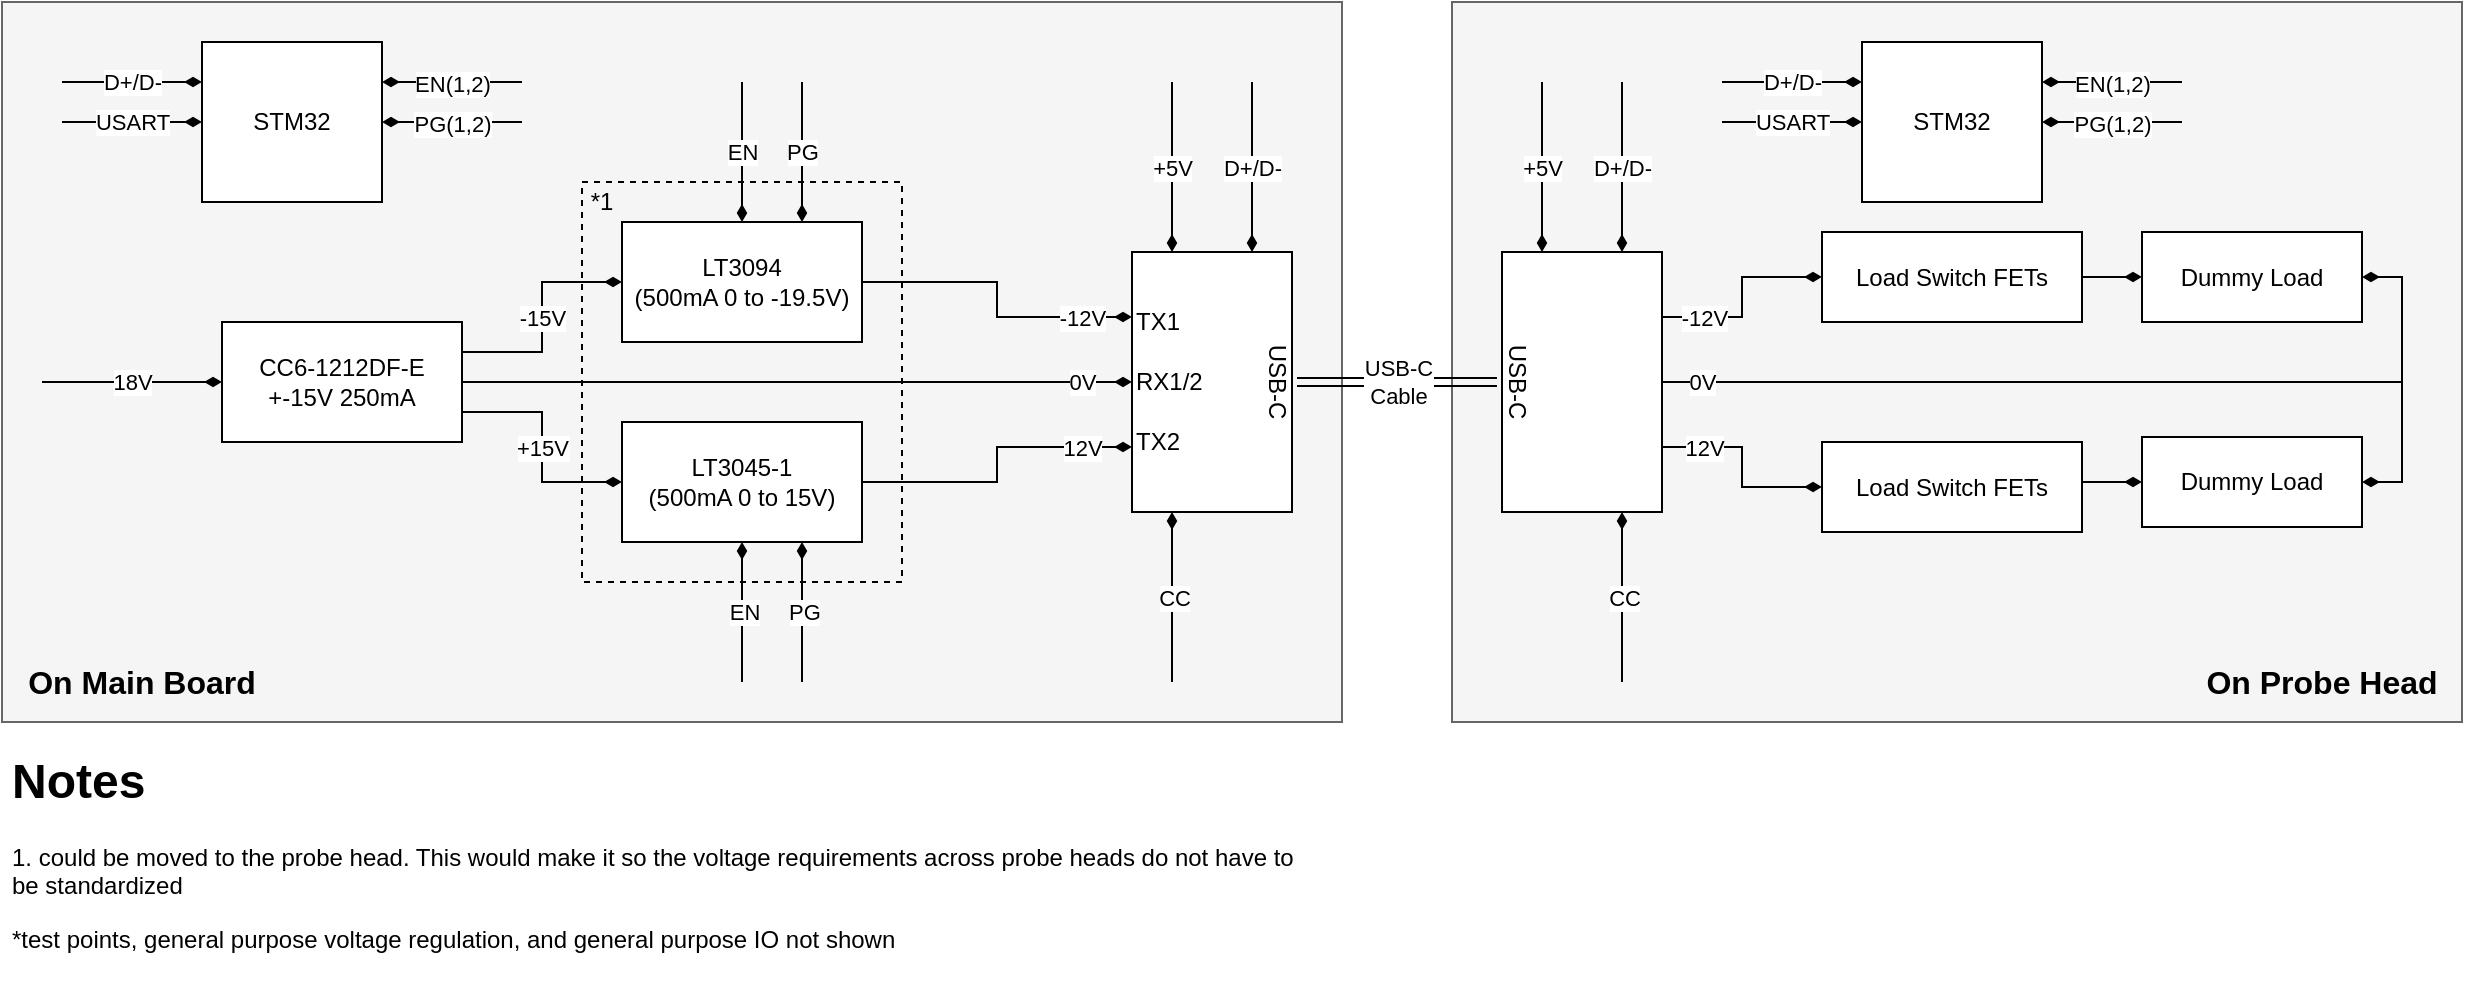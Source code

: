 <mxfile version="13.0.3" type="device"><diagram id="9rSDFNbwbsj424R3f60j" name="Page-1"><mxGraphModel dx="2272" dy="822" grid="1" gridSize="10" guides="1" tooltips="1" connect="1" arrows="1" fold="1" page="1" pageScale="1" pageWidth="850" pageHeight="1100" math="0" shadow="0"><root><mxCell id="0"/><mxCell id="1" parent="0"/><mxCell id="yo34tPnphZ9ZXaalyT4d-73" value="" style="rounded=0;whiteSpace=wrap;html=1;fillColor=#f5f5f5;strokeColor=#666666;fontColor=#333333;" vertex="1" parent="1"><mxGeometry x="585" y="180" width="505" height="360" as="geometry"/></mxCell><mxCell id="yo34tPnphZ9ZXaalyT4d-70" value="" style="rounded=0;whiteSpace=wrap;html=1;fillColor=#f5f5f5;strokeColor=#666666;fontColor=#333333;" vertex="1" parent="1"><mxGeometry x="-140" y="180" width="670" height="360" as="geometry"/></mxCell><mxCell id="yo34tPnphZ9ZXaalyT4d-9" value="" style="rounded=0;whiteSpace=wrap;html=1;dashed=1;fillColor=none;" vertex="1" parent="1"><mxGeometry x="150" y="270" width="160" height="200" as="geometry"/></mxCell><mxCell id="yo34tPnphZ9ZXaalyT4d-14" value="-15V" style="edgeStyle=orthogonalEdgeStyle;rounded=0;orthogonalLoop=1;jettySize=auto;html=1;exitX=0;exitY=0.5;exitDx=0;exitDy=0;entryX=1;entryY=0.25;entryDx=0;entryDy=0;startArrow=diamondThin;startFill=1;endArrow=none;endFill=0;" edge="1" parent="1" source="yo34tPnphZ9ZXaalyT4d-1" target="yo34tPnphZ9ZXaalyT4d-6"><mxGeometry relative="1" as="geometry"/></mxCell><mxCell id="yo34tPnphZ9ZXaalyT4d-16" value="EN" style="edgeStyle=orthogonalEdgeStyle;rounded=0;orthogonalLoop=1;jettySize=auto;html=1;exitX=0.5;exitY=0;exitDx=0;exitDy=0;startArrow=diamondThin;startFill=1;endArrow=none;endFill=0;" edge="1" parent="1" source="yo34tPnphZ9ZXaalyT4d-1"><mxGeometry relative="1" as="geometry"><mxPoint x="230" y="220" as="targetPoint"/></mxGeometry></mxCell><mxCell id="yo34tPnphZ9ZXaalyT4d-30" value="PG" style="edgeStyle=orthogonalEdgeStyle;rounded=0;orthogonalLoop=1;jettySize=auto;html=1;exitX=0.75;exitY=0;exitDx=0;exitDy=0;startArrow=diamondThin;startFill=1;endArrow=none;endFill=0;" edge="1" parent="1" source="yo34tPnphZ9ZXaalyT4d-1"><mxGeometry relative="1" as="geometry"><mxPoint x="260" y="220" as="targetPoint"/></mxGeometry></mxCell><mxCell id="yo34tPnphZ9ZXaalyT4d-1" value="LT3094&lt;br&gt;(500mA 0 to -19.5V)" style="rounded=0;whiteSpace=wrap;html=1;" vertex="1" parent="1"><mxGeometry x="170" y="290" width="120" height="60" as="geometry"/></mxCell><mxCell id="yo34tPnphZ9ZXaalyT4d-15" value="+15V" style="edgeStyle=orthogonalEdgeStyle;rounded=0;orthogonalLoop=1;jettySize=auto;html=1;exitX=0;exitY=0.5;exitDx=0;exitDy=0;entryX=1;entryY=0.75;entryDx=0;entryDy=0;startArrow=diamondThin;startFill=1;endArrow=none;endFill=0;" edge="1" parent="1" source="yo34tPnphZ9ZXaalyT4d-3" target="yo34tPnphZ9ZXaalyT4d-6"><mxGeometry relative="1" as="geometry"/></mxCell><mxCell id="yo34tPnphZ9ZXaalyT4d-18" value="EN" style="edgeStyle=orthogonalEdgeStyle;rounded=0;orthogonalLoop=1;jettySize=auto;html=1;exitX=0.5;exitY=1;exitDx=0;exitDy=0;startArrow=diamondThin;startFill=1;endArrow=none;endFill=0;" edge="1" parent="1" source="yo34tPnphZ9ZXaalyT4d-3"><mxGeometry relative="1" as="geometry"><mxPoint x="230" y="520" as="targetPoint"/></mxGeometry></mxCell><mxCell id="yo34tPnphZ9ZXaalyT4d-31" value="PG" style="edgeStyle=orthogonalEdgeStyle;rounded=0;orthogonalLoop=1;jettySize=auto;html=1;exitX=0.75;exitY=1;exitDx=0;exitDy=0;startArrow=diamondThin;startFill=1;endArrow=none;endFill=0;" edge="1" parent="1" source="yo34tPnphZ9ZXaalyT4d-3"><mxGeometry relative="1" as="geometry"><mxPoint x="260" y="520" as="targetPoint"/></mxGeometry></mxCell><mxCell id="yo34tPnphZ9ZXaalyT4d-3" value="LT3045-1&lt;br&gt;(500mA 0 to 15V)" style="rounded=0;whiteSpace=wrap;html=1;" vertex="1" parent="1"><mxGeometry x="170" y="390" width="120" height="60" as="geometry"/></mxCell><mxCell id="yo34tPnphZ9ZXaalyT4d-20" value="0V" style="edgeStyle=orthogonalEdgeStyle;rounded=0;orthogonalLoop=1;jettySize=auto;html=1;exitX=0;exitY=0.5;exitDx=0;exitDy=0;entryX=1;entryY=0.5;entryDx=0;entryDy=0;startArrow=diamondThin;startFill=1;endArrow=none;endFill=0;" edge="1" parent="1" source="yo34tPnphZ9ZXaalyT4d-4" target="yo34tPnphZ9ZXaalyT4d-6"><mxGeometry x="-0.851" relative="1" as="geometry"><mxPoint as="offset"/></mxGeometry></mxCell><mxCell id="yo34tPnphZ9ZXaalyT4d-22" value="-12V" style="edgeStyle=orthogonalEdgeStyle;rounded=0;orthogonalLoop=1;jettySize=auto;html=1;exitX=0;exitY=0.25;exitDx=0;exitDy=0;startArrow=diamondThin;startFill=1;endArrow=none;endFill=0;" edge="1" parent="1" source="yo34tPnphZ9ZXaalyT4d-4" target="yo34tPnphZ9ZXaalyT4d-1"><mxGeometry x="-0.672" relative="1" as="geometry"><mxPoint as="offset"/></mxGeometry></mxCell><mxCell id="yo34tPnphZ9ZXaalyT4d-23" value="12V" style="edgeStyle=orthogonalEdgeStyle;rounded=0;orthogonalLoop=1;jettySize=auto;html=1;exitX=0;exitY=0.75;exitDx=0;exitDy=0;entryX=1;entryY=0.5;entryDx=0;entryDy=0;startArrow=diamondThin;startFill=1;endArrow=none;endFill=0;" edge="1" parent="1" source="yo34tPnphZ9ZXaalyT4d-4" target="yo34tPnphZ9ZXaalyT4d-3"><mxGeometry x="-0.672" relative="1" as="geometry"><mxPoint as="offset"/></mxGeometry></mxCell><mxCell id="yo34tPnphZ9ZXaalyT4d-27" value="+5V" style="edgeStyle=orthogonalEdgeStyle;rounded=0;orthogonalLoop=1;jettySize=auto;html=1;exitX=0.25;exitY=0;exitDx=0;exitDy=0;startArrow=diamondThin;startFill=1;endArrow=none;endFill=0;" edge="1" parent="1" source="yo34tPnphZ9ZXaalyT4d-4"><mxGeometry relative="1" as="geometry"><mxPoint x="445" y="220" as="targetPoint"/></mxGeometry></mxCell><mxCell id="yo34tPnphZ9ZXaalyT4d-28" value="D+/D-" style="edgeStyle=orthogonalEdgeStyle;rounded=0;orthogonalLoop=1;jettySize=auto;html=1;exitX=0.75;exitY=0;exitDx=0;exitDy=0;startArrow=diamondThin;startFill=1;endArrow=none;endFill=0;" edge="1" parent="1" source="yo34tPnphZ9ZXaalyT4d-4"><mxGeometry relative="1" as="geometry"><mxPoint x="485" y="220" as="targetPoint"/></mxGeometry></mxCell><mxCell id="yo34tPnphZ9ZXaalyT4d-29" value="CC" style="edgeStyle=orthogonalEdgeStyle;rounded=0;orthogonalLoop=1;jettySize=auto;html=1;exitX=0.25;exitY=1;exitDx=0;exitDy=0;startArrow=diamondThin;startFill=1;endArrow=none;endFill=0;" edge="1" parent="1" source="yo34tPnphZ9ZXaalyT4d-4"><mxGeometry relative="1" as="geometry"><mxPoint x="445" y="520" as="targetPoint"/></mxGeometry></mxCell><mxCell id="yo34tPnphZ9ZXaalyT4d-4" value="" style="rounded=0;whiteSpace=wrap;html=1;" vertex="1" parent="1"><mxGeometry x="425" y="305" width="80" height="130" as="geometry"/></mxCell><mxCell id="yo34tPnphZ9ZXaalyT4d-8" value="18V" style="edgeStyle=orthogonalEdgeStyle;rounded=0;orthogonalLoop=1;jettySize=auto;html=1;exitX=0;exitY=0.5;exitDx=0;exitDy=0;startArrow=diamondThin;startFill=1;endArrow=none;endFill=0;" edge="1" parent="1" source="yo34tPnphZ9ZXaalyT4d-6"><mxGeometry relative="1" as="geometry"><mxPoint x="-120" y="370" as="targetPoint"/></mxGeometry></mxCell><mxCell id="yo34tPnphZ9ZXaalyT4d-6" value="CC6-1212DF-E&lt;br&gt;+-15V 250mA" style="rounded=0;whiteSpace=wrap;html=1;" vertex="1" parent="1"><mxGeometry x="-30" y="340" width="120" height="60" as="geometry"/></mxCell><mxCell id="yo34tPnphZ9ZXaalyT4d-24" value="TX1" style="text;html=1;strokeColor=none;fillColor=none;align=left;verticalAlign=middle;whiteSpace=wrap;rounded=0;dashed=1;" vertex="1" parent="1"><mxGeometry x="425" y="330" width="40" height="20" as="geometry"/></mxCell><mxCell id="yo34tPnphZ9ZXaalyT4d-25" value="TX2" style="text;html=1;strokeColor=none;fillColor=none;align=left;verticalAlign=middle;whiteSpace=wrap;rounded=0;dashed=1;" vertex="1" parent="1"><mxGeometry x="425" y="390" width="40" height="20" as="geometry"/></mxCell><mxCell id="yo34tPnphZ9ZXaalyT4d-26" value="RX1/2" style="text;html=1;strokeColor=none;fillColor=none;align=left;verticalAlign=middle;whiteSpace=wrap;rounded=0;dashed=1;" vertex="1" parent="1"><mxGeometry x="425" y="360" width="40" height="20" as="geometry"/></mxCell><mxCell id="yo34tPnphZ9ZXaalyT4d-32" value="USB-C" style="text;html=1;strokeColor=none;fillColor=none;align=center;verticalAlign=middle;whiteSpace=wrap;rounded=0;dashed=1;rotation=90;" vertex="1" parent="1"><mxGeometry x="460" y="360" width="75" height="20" as="geometry"/></mxCell><mxCell id="yo34tPnphZ9ZXaalyT4d-47" value="D+/D-" style="edgeStyle=orthogonalEdgeStyle;rounded=0;orthogonalLoop=1;jettySize=auto;html=1;exitX=0.75;exitY=0;exitDx=0;exitDy=0;startArrow=diamondThin;startFill=1;endArrow=none;endFill=0;" edge="1" parent="1" source="yo34tPnphZ9ZXaalyT4d-34"><mxGeometry relative="1" as="geometry"><mxPoint x="670" y="220" as="targetPoint"/></mxGeometry></mxCell><mxCell id="yo34tPnphZ9ZXaalyT4d-48" value="+5V" style="edgeStyle=orthogonalEdgeStyle;rounded=0;orthogonalLoop=1;jettySize=auto;html=1;exitX=0.25;exitY=0;exitDx=0;exitDy=0;startArrow=diamondThin;startFill=1;endArrow=none;endFill=0;" edge="1" parent="1" source="yo34tPnphZ9ZXaalyT4d-34"><mxGeometry relative="1" as="geometry"><mxPoint x="630" y="220" as="targetPoint"/></mxGeometry></mxCell><mxCell id="yo34tPnphZ9ZXaalyT4d-49" value="CC" style="edgeStyle=orthogonalEdgeStyle;rounded=0;orthogonalLoop=1;jettySize=auto;html=1;exitX=0.75;exitY=1;exitDx=0;exitDy=0;startArrow=diamondThin;startFill=1;endArrow=none;endFill=0;" edge="1" parent="1" source="yo34tPnphZ9ZXaalyT4d-34"><mxGeometry relative="1" as="geometry"><mxPoint x="670" y="520" as="targetPoint"/></mxGeometry></mxCell><mxCell id="yo34tPnphZ9ZXaalyT4d-34" value="" style="rounded=0;whiteSpace=wrap;html=1;" vertex="1" parent="1"><mxGeometry x="610" y="305" width="80" height="130" as="geometry"/></mxCell><mxCell id="yo34tPnphZ9ZXaalyT4d-35" value="USB-C" style="text;html=1;strokeColor=none;fillColor=none;align=center;verticalAlign=middle;whiteSpace=wrap;rounded=0;dashed=1;rotation=90;" vertex="1" parent="1"><mxGeometry x="580" y="360" width="75" height="20" as="geometry"/></mxCell><mxCell id="yo34tPnphZ9ZXaalyT4d-38" value="EN(1,2)" style="edgeStyle=orthogonalEdgeStyle;rounded=0;orthogonalLoop=1;jettySize=auto;html=1;exitX=1;exitY=0.25;exitDx=0;exitDy=0;startArrow=diamondThin;startFill=1;endArrow=none;endFill=0;" edge="1" parent="1" source="yo34tPnphZ9ZXaalyT4d-37"><mxGeometry relative="1" as="geometry"><mxPoint x="120" y="220" as="targetPoint"/></mxGeometry></mxCell><mxCell id="yo34tPnphZ9ZXaalyT4d-39" value="PG(1,2)" style="edgeStyle=orthogonalEdgeStyle;rounded=0;orthogonalLoop=1;jettySize=auto;html=1;exitX=1;exitY=0.5;exitDx=0;exitDy=0;startArrow=diamondThin;startFill=1;endArrow=none;endFill=0;" edge="1" parent="1" source="yo34tPnphZ9ZXaalyT4d-37"><mxGeometry relative="1" as="geometry"><mxPoint x="120" y="240" as="targetPoint"/></mxGeometry></mxCell><mxCell id="yo34tPnphZ9ZXaalyT4d-40" value="D+/D-" style="edgeStyle=orthogonalEdgeStyle;rounded=0;orthogonalLoop=1;jettySize=auto;html=1;exitX=0;exitY=0.25;exitDx=0;exitDy=0;startArrow=diamondThin;startFill=1;endArrow=none;endFill=0;" edge="1" parent="1" source="yo34tPnphZ9ZXaalyT4d-37"><mxGeometry relative="1" as="geometry"><mxPoint x="-110" y="220" as="targetPoint"/></mxGeometry></mxCell><mxCell id="yo34tPnphZ9ZXaalyT4d-41" value="USART" style="edgeStyle=orthogonalEdgeStyle;rounded=0;orthogonalLoop=1;jettySize=auto;html=1;exitX=0;exitY=0.5;exitDx=0;exitDy=0;startArrow=diamondThin;startFill=1;endArrow=none;endFill=0;" edge="1" parent="1" source="yo34tPnphZ9ZXaalyT4d-37"><mxGeometry relative="1" as="geometry"><mxPoint x="-110" y="240" as="targetPoint"/></mxGeometry></mxCell><mxCell id="yo34tPnphZ9ZXaalyT4d-37" value="STM32" style="rounded=0;whiteSpace=wrap;html=1;" vertex="1" parent="1"><mxGeometry x="-40" y="200" width="90" height="80" as="geometry"/></mxCell><mxCell id="yo34tPnphZ9ZXaalyT4d-42" value="EN(1,2)" style="edgeStyle=orthogonalEdgeStyle;rounded=0;orthogonalLoop=1;jettySize=auto;html=1;exitX=1;exitY=0.25;exitDx=0;exitDy=0;startArrow=diamondThin;startFill=1;endArrow=none;endFill=0;" edge="1" parent="1" source="yo34tPnphZ9ZXaalyT4d-46"><mxGeometry relative="1" as="geometry"><mxPoint x="950" y="220" as="targetPoint"/></mxGeometry></mxCell><mxCell id="yo34tPnphZ9ZXaalyT4d-43" value="PG(1,2)" style="edgeStyle=orthogonalEdgeStyle;rounded=0;orthogonalLoop=1;jettySize=auto;html=1;exitX=1;exitY=0.5;exitDx=0;exitDy=0;startArrow=diamondThin;startFill=1;endArrow=none;endFill=0;" edge="1" parent="1" source="yo34tPnphZ9ZXaalyT4d-46"><mxGeometry relative="1" as="geometry"><mxPoint x="950" y="240" as="targetPoint"/></mxGeometry></mxCell><mxCell id="yo34tPnphZ9ZXaalyT4d-44" value="D+/D-" style="edgeStyle=orthogonalEdgeStyle;rounded=0;orthogonalLoop=1;jettySize=auto;html=1;exitX=0;exitY=0.25;exitDx=0;exitDy=0;startArrow=diamondThin;startFill=1;endArrow=none;endFill=0;" edge="1" parent="1" source="yo34tPnphZ9ZXaalyT4d-46"><mxGeometry relative="1" as="geometry"><mxPoint x="720" y="220" as="targetPoint"/></mxGeometry></mxCell><mxCell id="yo34tPnphZ9ZXaalyT4d-45" value="USART" style="edgeStyle=orthogonalEdgeStyle;rounded=0;orthogonalLoop=1;jettySize=auto;html=1;exitX=0;exitY=0.5;exitDx=0;exitDy=0;startArrow=diamondThin;startFill=1;endArrow=none;endFill=0;" edge="1" parent="1" source="yo34tPnphZ9ZXaalyT4d-46"><mxGeometry relative="1" as="geometry"><mxPoint x="720" y="240" as="targetPoint"/></mxGeometry></mxCell><mxCell id="yo34tPnphZ9ZXaalyT4d-46" value="STM32" style="rounded=0;whiteSpace=wrap;html=1;" vertex="1" parent="1"><mxGeometry x="790" y="200" width="90" height="80" as="geometry"/></mxCell><mxCell id="yo34tPnphZ9ZXaalyT4d-55" value="-12V" style="edgeStyle=orthogonalEdgeStyle;rounded=0;orthogonalLoop=1;jettySize=auto;html=1;exitX=0;exitY=0.5;exitDx=0;exitDy=0;entryX=1;entryY=0.25;entryDx=0;entryDy=0;startArrow=diamondThin;startFill=1;endArrow=none;endFill=0;" edge="1" parent="1" source="yo34tPnphZ9ZXaalyT4d-51" target="yo34tPnphZ9ZXaalyT4d-34"><mxGeometry x="0.579" relative="1" as="geometry"><mxPoint as="offset"/></mxGeometry></mxCell><mxCell id="yo34tPnphZ9ZXaalyT4d-51" value="Load Switch FETs" style="rounded=0;whiteSpace=wrap;html=1;" vertex="1" parent="1"><mxGeometry x="770" y="295" width="130" height="45" as="geometry"/></mxCell><mxCell id="yo34tPnphZ9ZXaalyT4d-56" value="12V" style="edgeStyle=orthogonalEdgeStyle;rounded=0;orthogonalLoop=1;jettySize=auto;html=1;exitX=0;exitY=0.5;exitDx=0;exitDy=0;entryX=1;entryY=0.75;entryDx=0;entryDy=0;startArrow=diamondThin;startFill=1;endArrow=none;endFill=0;" edge="1" parent="1" source="yo34tPnphZ9ZXaalyT4d-53" target="yo34tPnphZ9ZXaalyT4d-34"><mxGeometry x="0.579" relative="1" as="geometry"><mxPoint as="offset"/></mxGeometry></mxCell><mxCell id="yo34tPnphZ9ZXaalyT4d-53" value="Load Switch FETs" style="rounded=0;whiteSpace=wrap;html=1;" vertex="1" parent="1"><mxGeometry x="770" y="400" width="130" height="45" as="geometry"/></mxCell><mxCell id="yo34tPnphZ9ZXaalyT4d-59" style="edgeStyle=orthogonalEdgeStyle;rounded=0;orthogonalLoop=1;jettySize=auto;html=1;exitX=0;exitY=0.5;exitDx=0;exitDy=0;entryX=1;entryY=0.5;entryDx=0;entryDy=0;startArrow=diamondThin;startFill=1;endArrow=none;endFill=0;" edge="1" parent="1" source="yo34tPnphZ9ZXaalyT4d-58" target="yo34tPnphZ9ZXaalyT4d-51"><mxGeometry relative="1" as="geometry"/></mxCell><mxCell id="yo34tPnphZ9ZXaalyT4d-63" style="edgeStyle=orthogonalEdgeStyle;rounded=0;orthogonalLoop=1;jettySize=auto;html=1;exitX=1;exitY=0.5;exitDx=0;exitDy=0;entryX=1;entryY=0.5;entryDx=0;entryDy=0;startArrow=diamondThin;startFill=1;endArrow=none;endFill=0;" edge="1" parent="1" source="yo34tPnphZ9ZXaalyT4d-58" target="yo34tPnphZ9ZXaalyT4d-34"><mxGeometry relative="1" as="geometry"/></mxCell><mxCell id="yo34tPnphZ9ZXaalyT4d-58" value="Dummy Load" style="rounded=0;whiteSpace=wrap;html=1;" vertex="1" parent="1"><mxGeometry x="930" y="295" width="110" height="45" as="geometry"/></mxCell><mxCell id="yo34tPnphZ9ZXaalyT4d-61" style="edgeStyle=orthogonalEdgeStyle;rounded=0;orthogonalLoop=1;jettySize=auto;html=1;exitX=0;exitY=0.5;exitDx=0;exitDy=0;entryX=1;entryY=0.5;entryDx=0;entryDy=0;startArrow=diamondThin;startFill=1;endArrow=none;endFill=0;" edge="1" parent="1" source="yo34tPnphZ9ZXaalyT4d-60" target="yo34tPnphZ9ZXaalyT4d-53"><mxGeometry relative="1" as="geometry"/></mxCell><mxCell id="yo34tPnphZ9ZXaalyT4d-64" value="0V" style="edgeStyle=orthogonalEdgeStyle;rounded=0;orthogonalLoop=1;jettySize=auto;html=1;exitX=1;exitY=0.5;exitDx=0;exitDy=0;entryX=1;entryY=0.5;entryDx=0;entryDy=0;startArrow=diamondThin;startFill=1;endArrow=none;endFill=0;" edge="1" parent="1" source="yo34tPnphZ9ZXaalyT4d-60" target="yo34tPnphZ9ZXaalyT4d-34"><mxGeometry x="0.909" relative="1" as="geometry"><mxPoint as="offset"/></mxGeometry></mxCell><mxCell id="yo34tPnphZ9ZXaalyT4d-60" value="Dummy Load" style="rounded=0;whiteSpace=wrap;html=1;" vertex="1" parent="1"><mxGeometry x="930" y="397.5" width="110" height="45" as="geometry"/></mxCell><mxCell id="yo34tPnphZ9ZXaalyT4d-65" value="USB-C&lt;br&gt;Cable" style="shape=link;html=1;startArrow=diamondThin;startFill=1;endArrow=none;endFill=0;entryX=0.5;entryY=1;entryDx=0;entryDy=0;exitX=0.5;exitY=0;exitDx=0;exitDy=0;" edge="1" parent="1" source="yo34tPnphZ9ZXaalyT4d-32" target="yo34tPnphZ9ZXaalyT4d-35"><mxGeometry width="50" height="50" relative="1" as="geometry"><mxPoint x="470" y="540" as="sourcePoint"/><mxPoint x="520" y="490" as="targetPoint"/></mxGeometry></mxCell><mxCell id="yo34tPnphZ9ZXaalyT4d-66" value="*1" style="text;html=1;strokeColor=none;fillColor=none;align=center;verticalAlign=middle;whiteSpace=wrap;rounded=0;dashed=1;" vertex="1" parent="1"><mxGeometry x="140" y="270" width="40" height="20" as="geometry"/></mxCell><mxCell id="yo34tPnphZ9ZXaalyT4d-69" value="&lt;h1&gt;Notes&lt;/h1&gt;&lt;p&gt;1. could be moved to the probe head. This would make it so the voltage requirements across probe heads do not have to be standardized&lt;/p&gt;&lt;p&gt;*test points, general purpose voltage regulation, and general purpose IO not shown&lt;/p&gt;" style="text;html=1;strokeColor=none;fillColor=none;spacing=5;spacingTop=-20;whiteSpace=wrap;overflow=hidden;rounded=0;dashed=1;" vertex="1" parent="1"><mxGeometry x="-140" y="550" width="650" height="120" as="geometry"/></mxCell><mxCell id="yo34tPnphZ9ZXaalyT4d-71" value="&lt;b&gt;&lt;font style=&quot;font-size: 16px&quot;&gt;On Main Board&lt;/font&gt;&lt;/b&gt;" style="text;html=1;strokeColor=none;fillColor=none;align=center;verticalAlign=middle;whiteSpace=wrap;rounded=0;" vertex="1" parent="1"><mxGeometry x="-130" y="510" width="120" height="20" as="geometry"/></mxCell><mxCell id="yo34tPnphZ9ZXaalyT4d-72" value="&lt;b&gt;&lt;font style=&quot;font-size: 16px&quot;&gt;On Probe Head&lt;/font&gt;&lt;/b&gt;" style="text;html=1;strokeColor=none;fillColor=none;align=center;verticalAlign=middle;whiteSpace=wrap;rounded=0;" vertex="1" parent="1"><mxGeometry x="960" y="510" width="120" height="20" as="geometry"/></mxCell></root></mxGraphModel></diagram></mxfile>